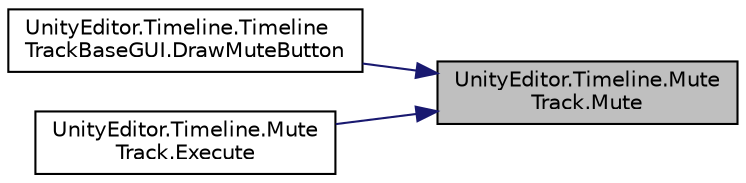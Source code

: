 digraph "UnityEditor.Timeline.MuteTrack.Mute"
{
 // LATEX_PDF_SIZE
  edge [fontname="Helvetica",fontsize="10",labelfontname="Helvetica",labelfontsize="10"];
  node [fontname="Helvetica",fontsize="10",shape=record];
  rankdir="RL";
  Node1 [label="UnityEditor.Timeline.Mute\lTrack.Mute",height=0.2,width=0.4,color="black", fillcolor="grey75", style="filled", fontcolor="black",tooltip=" "];
  Node1 -> Node2 [dir="back",color="midnightblue",fontsize="10",style="solid",fontname="Helvetica"];
  Node2 [label="UnityEditor.Timeline.Timeline\lTrackBaseGUI.DrawMuteButton",height=0.2,width=0.4,color="black", fillcolor="white", style="filled",URL="$class_unity_editor_1_1_timeline_1_1_timeline_track_base_g_u_i.html#a216c859b1650722fd4f86c1abe2fab16",tooltip=" "];
  Node1 -> Node3 [dir="back",color="midnightblue",fontsize="10",style="solid",fontname="Helvetica"];
  Node3 [label="UnityEditor.Timeline.Mute\lTrack.Execute",height=0.2,width=0.4,color="black", fillcolor="white", style="filled",URL="$class_unity_editor_1_1_timeline_1_1_mute_track.html#a89119181f0f3b2804fb5b50edb81405e",tooltip=" "];
}
